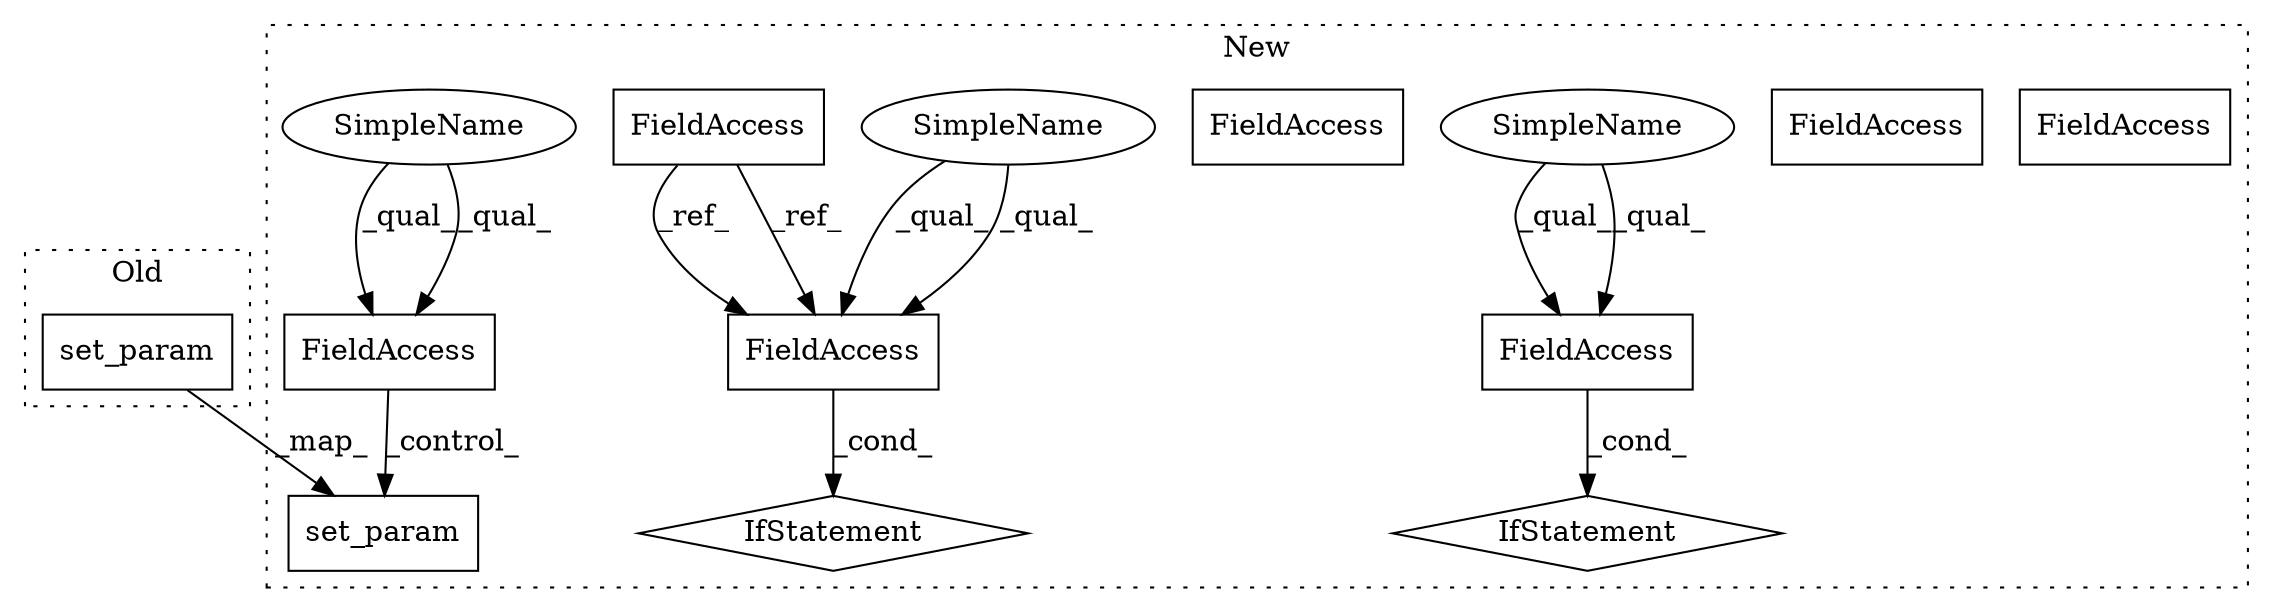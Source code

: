 digraph G {
subgraph cluster0 {
1 [label="set_param" a="32" s="13384,13400" l="10,1" shape="box"];
label = "Old";
style="dotted";
}
subgraph cluster1 {
2 [label="set_param" a="32" s="14721,14737" l="10,1" shape="box"];
3 [label="FieldAccess" a="22" s="14674" l="18" shape="box"];
4 [label="FieldAccess" a="22" s="14486" l="18" shape="box"];
5 [label="IfStatement" a="25" s="14482,14504" l="4,2" shape="diamond"];
6 [label="FieldAccess" a="22" s="14802" l="25" shape="box"];
7 [label="FieldAccess" a="22" s="14876" l="25" shape="box"];
8 [label="IfStatement" a="25" s="14872,14901" l="4,2" shape="diamond"];
9 [label="FieldAccess" a="22" s="14876" l="25" shape="box"];
10 [label="SimpleName" a="42" s="14486" l="4" shape="ellipse"];
11 [label="SimpleName" a="42" s="14674" l="4" shape="ellipse"];
12 [label="SimpleName" a="42" s="14876" l="4" shape="ellipse"];
13 [label="FieldAccess" a="22" s="14486" l="18" shape="box"];
14 [label="FieldAccess" a="22" s="14674" l="18" shape="box"];
label = "New";
style="dotted";
}
1 -> 2 [label="_map_"];
6 -> 9 [label="_ref_"];
6 -> 9 [label="_ref_"];
9 -> 8 [label="_cond_"];
10 -> 13 [label="_qual_"];
10 -> 13 [label="_qual_"];
11 -> 14 [label="_qual_"];
11 -> 14 [label="_qual_"];
12 -> 9 [label="_qual_"];
12 -> 9 [label="_qual_"];
13 -> 5 [label="_cond_"];
14 -> 2 [label="_control_"];
}